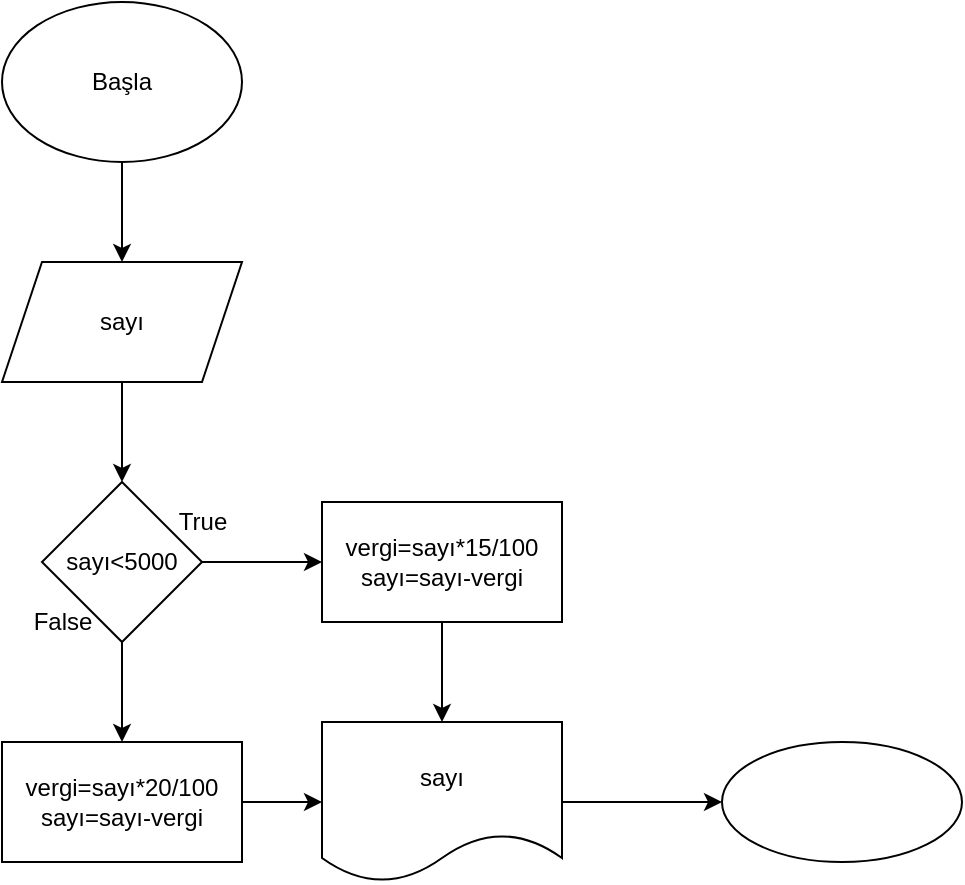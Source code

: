 <mxfile version="15.8.7" type="device"><diagram id="6rqzf4Fs04F5KpUyht6V" name="Sayfa -1"><mxGraphModel dx="1278" dy="641" grid="1" gridSize="10" guides="1" tooltips="1" connect="1" arrows="1" fold="1" page="1" pageScale="1" pageWidth="2339" pageHeight="3300" math="0" shadow="0"><root><mxCell id="0"/><mxCell id="1" parent="0"/><mxCell id="j1XtHz9u9GqMUPNFiHrC-3" value="" style="edgeStyle=orthogonalEdgeStyle;rounded=0;orthogonalLoop=1;jettySize=auto;html=1;" edge="1" parent="1" source="j1XtHz9u9GqMUPNFiHrC-1" target="j1XtHz9u9GqMUPNFiHrC-2"><mxGeometry relative="1" as="geometry"/></mxCell><mxCell id="j1XtHz9u9GqMUPNFiHrC-1" value="Başla" style="ellipse;whiteSpace=wrap;html=1;" vertex="1" parent="1"><mxGeometry x="440" width="120" height="80" as="geometry"/></mxCell><mxCell id="j1XtHz9u9GqMUPNFiHrC-5" value="" style="edgeStyle=orthogonalEdgeStyle;rounded=0;orthogonalLoop=1;jettySize=auto;html=1;" edge="1" parent="1" source="j1XtHz9u9GqMUPNFiHrC-2" target="j1XtHz9u9GqMUPNFiHrC-4"><mxGeometry relative="1" as="geometry"/></mxCell><mxCell id="j1XtHz9u9GqMUPNFiHrC-2" value="sayı" style="shape=parallelogram;perimeter=parallelogramPerimeter;whiteSpace=wrap;html=1;fixedSize=1;" vertex="1" parent="1"><mxGeometry x="440" y="130" width="120" height="60" as="geometry"/></mxCell><mxCell id="j1XtHz9u9GqMUPNFiHrC-12" value="" style="edgeStyle=orthogonalEdgeStyle;rounded=0;orthogonalLoop=1;jettySize=auto;html=1;" edge="1" parent="1" source="j1XtHz9u9GqMUPNFiHrC-4" target="j1XtHz9u9GqMUPNFiHrC-11"><mxGeometry relative="1" as="geometry"/></mxCell><mxCell id="j1XtHz9u9GqMUPNFiHrC-14" value="" style="edgeStyle=orthogonalEdgeStyle;rounded=0;orthogonalLoop=1;jettySize=auto;html=1;" edge="1" parent="1" source="j1XtHz9u9GqMUPNFiHrC-4" target="j1XtHz9u9GqMUPNFiHrC-13"><mxGeometry relative="1" as="geometry"/></mxCell><mxCell id="j1XtHz9u9GqMUPNFiHrC-4" value="sayı&amp;lt;5000" style="rhombus;whiteSpace=wrap;html=1;" vertex="1" parent="1"><mxGeometry x="460" y="240" width="80" height="80" as="geometry"/></mxCell><mxCell id="j1XtHz9u9GqMUPNFiHrC-6" value="True" style="text;html=1;align=center;verticalAlign=middle;resizable=0;points=[];autosize=1;strokeColor=none;fillColor=none;" vertex="1" parent="1"><mxGeometry x="520" y="250" width="40" height="20" as="geometry"/></mxCell><mxCell id="j1XtHz9u9GqMUPNFiHrC-7" value="False" style="text;html=1;align=center;verticalAlign=middle;resizable=0;points=[];autosize=1;strokeColor=none;fillColor=none;" vertex="1" parent="1"><mxGeometry x="450" y="300" width="40" height="20" as="geometry"/></mxCell><mxCell id="j1XtHz9u9GqMUPNFiHrC-16" value="" style="edgeStyle=orthogonalEdgeStyle;rounded=0;orthogonalLoop=1;jettySize=auto;html=1;" edge="1" parent="1" source="j1XtHz9u9GqMUPNFiHrC-11" target="j1XtHz9u9GqMUPNFiHrC-15"><mxGeometry relative="1" as="geometry"/></mxCell><mxCell id="j1XtHz9u9GqMUPNFiHrC-11" value="vergi=sayı*15/100&lt;br&gt;sayı=sayı-vergi" style="whiteSpace=wrap;html=1;" vertex="1" parent="1"><mxGeometry x="600" y="250" width="120" height="60" as="geometry"/></mxCell><mxCell id="j1XtHz9u9GqMUPNFiHrC-17" value="" style="edgeStyle=orthogonalEdgeStyle;rounded=0;orthogonalLoop=1;jettySize=auto;html=1;" edge="1" parent="1" source="j1XtHz9u9GqMUPNFiHrC-13" target="j1XtHz9u9GqMUPNFiHrC-15"><mxGeometry relative="1" as="geometry"/></mxCell><mxCell id="j1XtHz9u9GqMUPNFiHrC-13" value="vergi=sayı*20/100&lt;br&gt;sayı=sayı-vergi" style="whiteSpace=wrap;html=1;" vertex="1" parent="1"><mxGeometry x="440" y="370" width="120" height="60" as="geometry"/></mxCell><mxCell id="j1XtHz9u9GqMUPNFiHrC-19" value="" style="edgeStyle=orthogonalEdgeStyle;rounded=0;orthogonalLoop=1;jettySize=auto;html=1;" edge="1" parent="1" source="j1XtHz9u9GqMUPNFiHrC-15" target="j1XtHz9u9GqMUPNFiHrC-18"><mxGeometry relative="1" as="geometry"/></mxCell><mxCell id="j1XtHz9u9GqMUPNFiHrC-15" value="sayı" style="shape=document;whiteSpace=wrap;html=1;boundedLbl=1;" vertex="1" parent="1"><mxGeometry x="600" y="360" width="120" height="80" as="geometry"/></mxCell><mxCell id="j1XtHz9u9GqMUPNFiHrC-18" value="" style="ellipse;whiteSpace=wrap;html=1;" vertex="1" parent="1"><mxGeometry x="800" y="370" width="120" height="60" as="geometry"/></mxCell></root></mxGraphModel></diagram></mxfile>